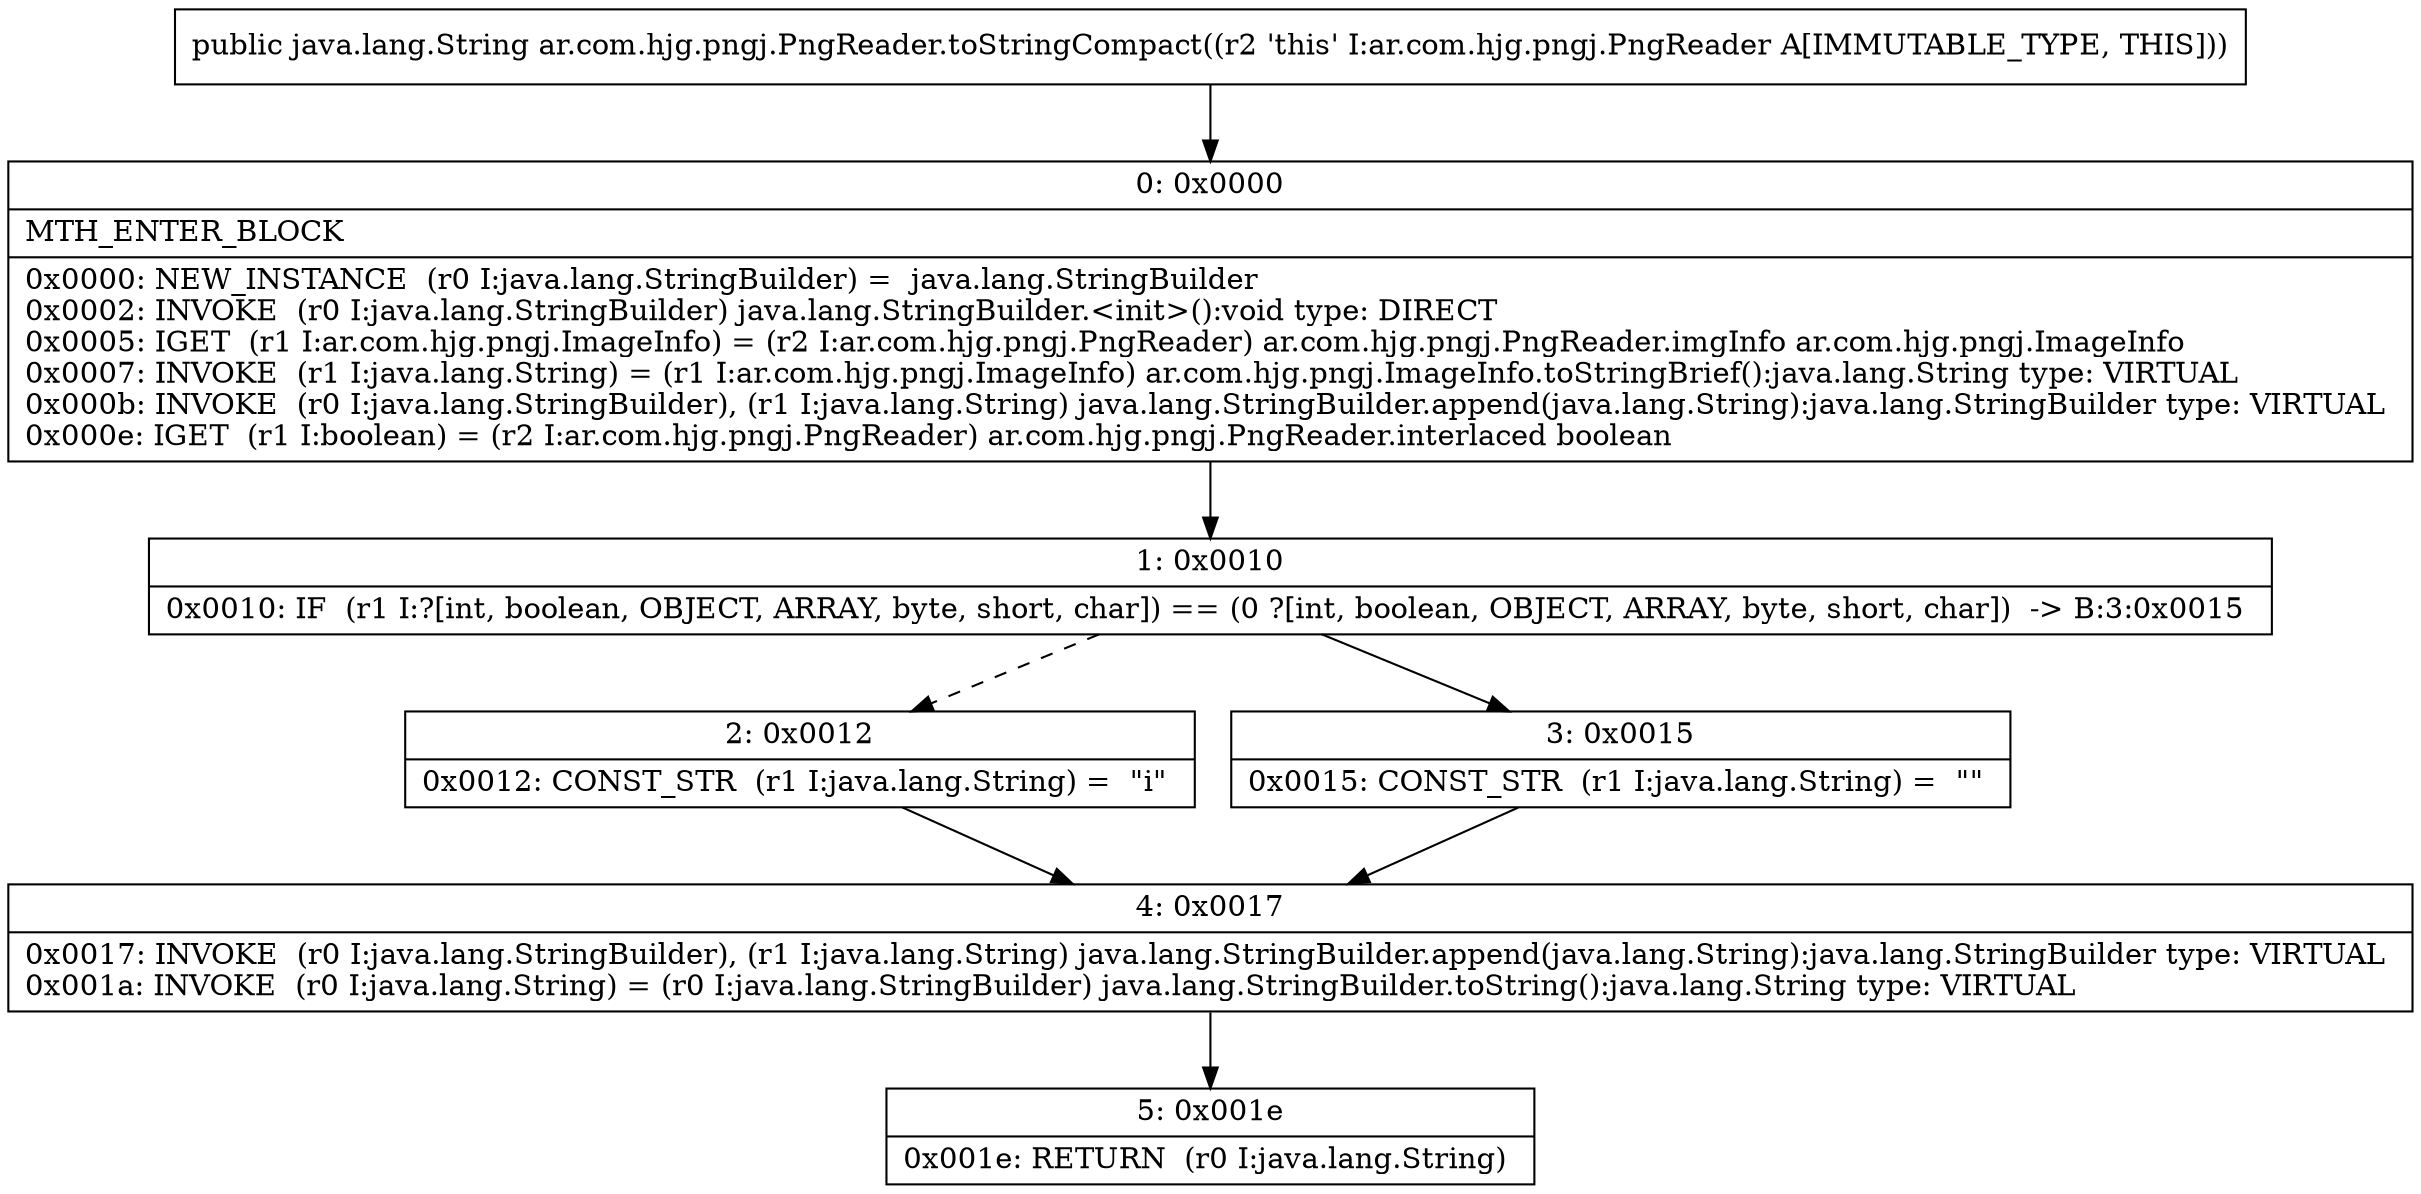 digraph "CFG forar.com.hjg.pngj.PngReader.toStringCompact()Ljava\/lang\/String;" {
Node_0 [shape=record,label="{0\:\ 0x0000|MTH_ENTER_BLOCK\l|0x0000: NEW_INSTANCE  (r0 I:java.lang.StringBuilder) =  java.lang.StringBuilder \l0x0002: INVOKE  (r0 I:java.lang.StringBuilder) java.lang.StringBuilder.\<init\>():void type: DIRECT \l0x0005: IGET  (r1 I:ar.com.hjg.pngj.ImageInfo) = (r2 I:ar.com.hjg.pngj.PngReader) ar.com.hjg.pngj.PngReader.imgInfo ar.com.hjg.pngj.ImageInfo \l0x0007: INVOKE  (r1 I:java.lang.String) = (r1 I:ar.com.hjg.pngj.ImageInfo) ar.com.hjg.pngj.ImageInfo.toStringBrief():java.lang.String type: VIRTUAL \l0x000b: INVOKE  (r0 I:java.lang.StringBuilder), (r1 I:java.lang.String) java.lang.StringBuilder.append(java.lang.String):java.lang.StringBuilder type: VIRTUAL \l0x000e: IGET  (r1 I:boolean) = (r2 I:ar.com.hjg.pngj.PngReader) ar.com.hjg.pngj.PngReader.interlaced boolean \l}"];
Node_1 [shape=record,label="{1\:\ 0x0010|0x0010: IF  (r1 I:?[int, boolean, OBJECT, ARRAY, byte, short, char]) == (0 ?[int, boolean, OBJECT, ARRAY, byte, short, char])  \-\> B:3:0x0015 \l}"];
Node_2 [shape=record,label="{2\:\ 0x0012|0x0012: CONST_STR  (r1 I:java.lang.String) =  \"i\" \l}"];
Node_3 [shape=record,label="{3\:\ 0x0015|0x0015: CONST_STR  (r1 I:java.lang.String) =  \"\" \l}"];
Node_4 [shape=record,label="{4\:\ 0x0017|0x0017: INVOKE  (r0 I:java.lang.StringBuilder), (r1 I:java.lang.String) java.lang.StringBuilder.append(java.lang.String):java.lang.StringBuilder type: VIRTUAL \l0x001a: INVOKE  (r0 I:java.lang.String) = (r0 I:java.lang.StringBuilder) java.lang.StringBuilder.toString():java.lang.String type: VIRTUAL \l}"];
Node_5 [shape=record,label="{5\:\ 0x001e|0x001e: RETURN  (r0 I:java.lang.String) \l}"];
MethodNode[shape=record,label="{public java.lang.String ar.com.hjg.pngj.PngReader.toStringCompact((r2 'this' I:ar.com.hjg.pngj.PngReader A[IMMUTABLE_TYPE, THIS])) }"];
MethodNode -> Node_0;
Node_0 -> Node_1;
Node_1 -> Node_2[style=dashed];
Node_1 -> Node_3;
Node_2 -> Node_4;
Node_3 -> Node_4;
Node_4 -> Node_5;
}

